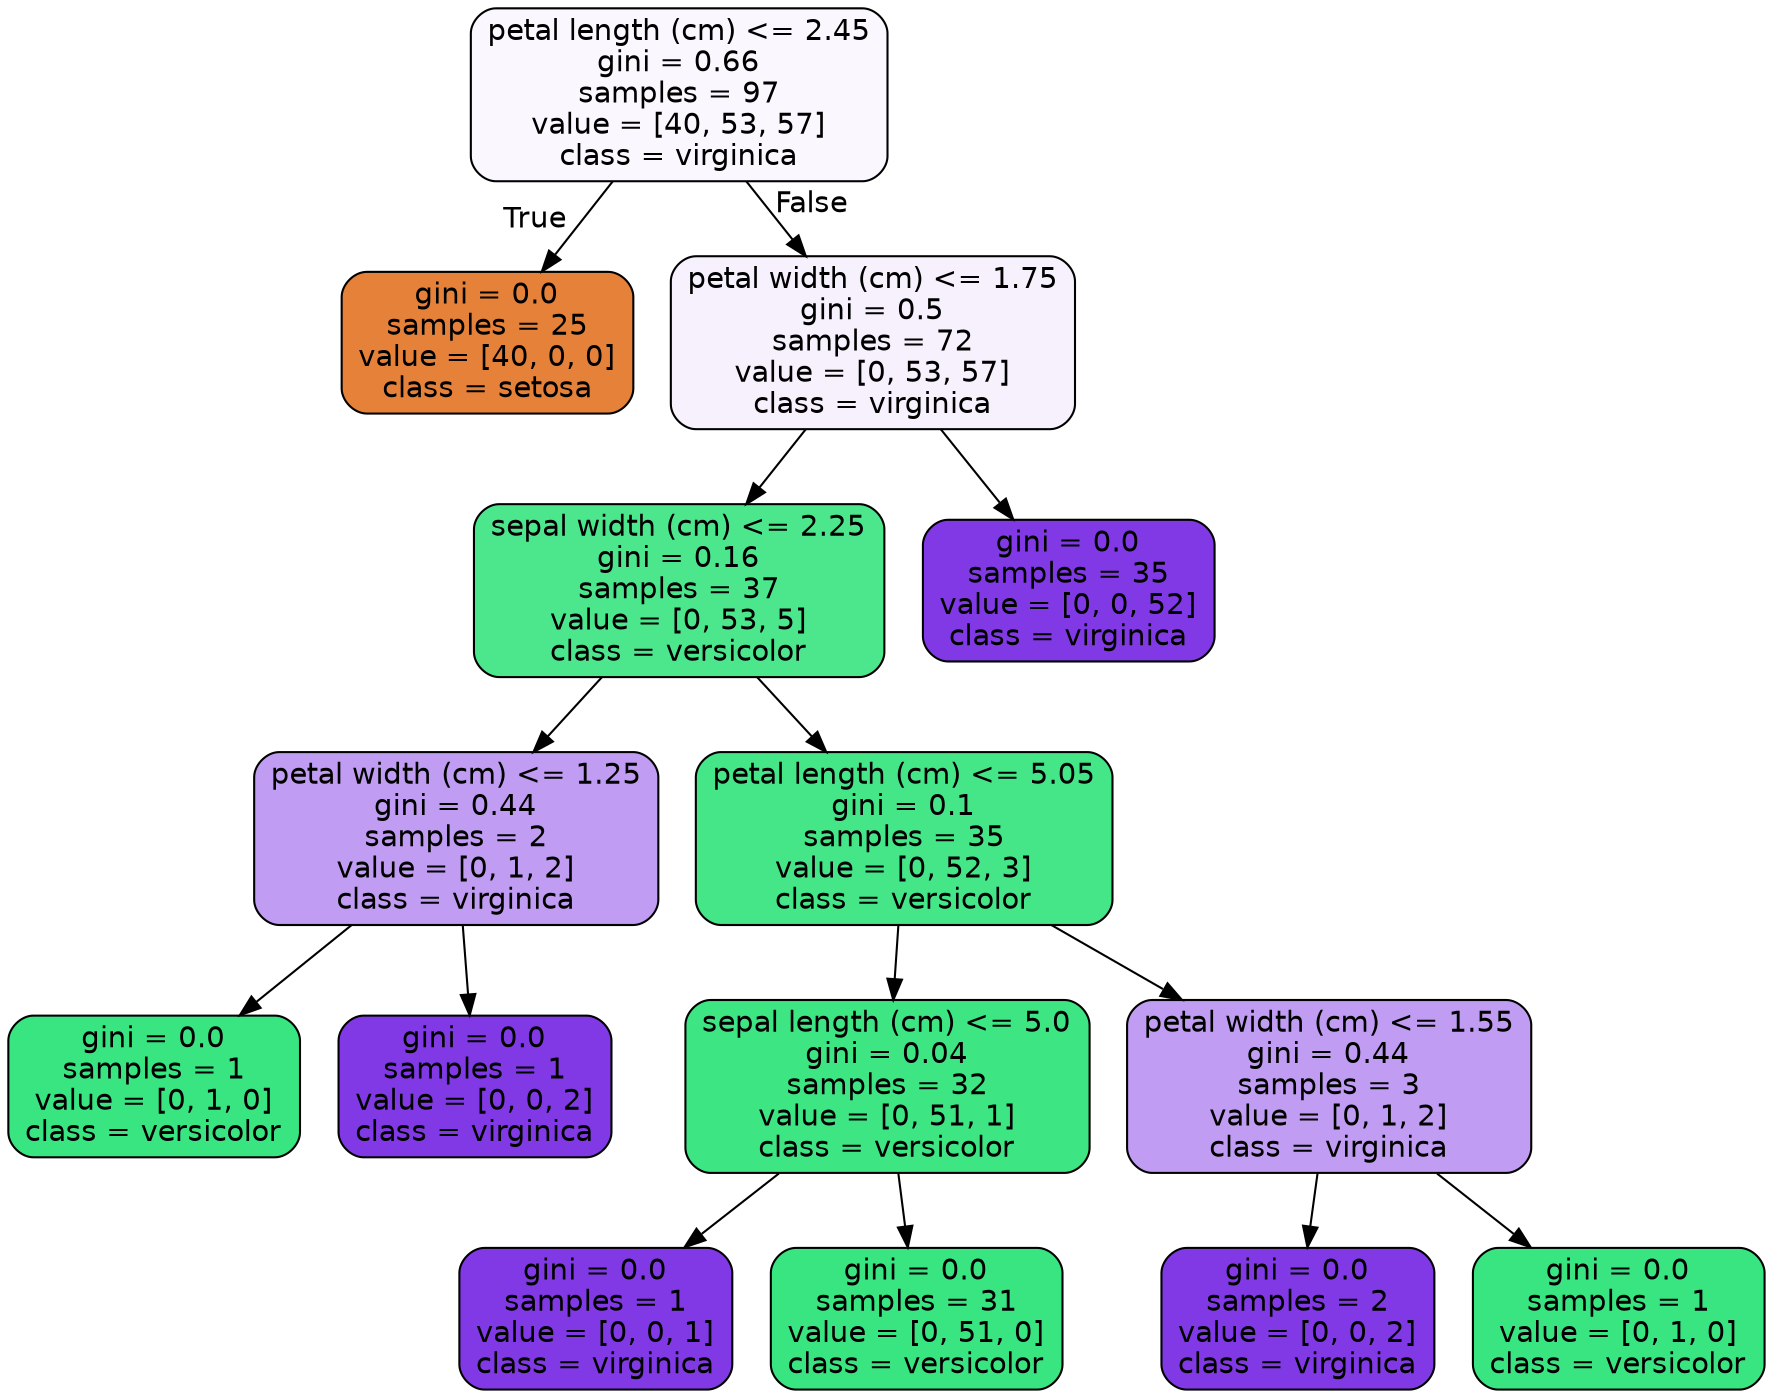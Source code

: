 digraph Tree {
node [shape=box, style="filled, rounded", color="black", fontname=helvetica] ;
edge [fontname=helvetica] ;
0 [label="petal length (cm) <= 2.45\ngini = 0.66\nsamples = 97\nvalue = [40, 53, 57]\nclass = virginica", fillcolor="#faf7fe"] ;
1 [label="gini = 0.0\nsamples = 25\nvalue = [40, 0, 0]\nclass = setosa", fillcolor="#e58139"] ;
0 -> 1 [labeldistance=2.5, labelangle=45, headlabel="True"] ;
2 [label="petal width (cm) <= 1.75\ngini = 0.5\nsamples = 72\nvalue = [0, 53, 57]\nclass = virginica", fillcolor="#f6f1fd"] ;
0 -> 2 [labeldistance=2.5, labelangle=-45, headlabel="False"] ;
3 [label="sepal width (cm) <= 2.25\ngini = 0.16\nsamples = 37\nvalue = [0, 53, 5]\nclass = versicolor", fillcolor="#4ce78d"] ;
2 -> 3 ;
4 [label="petal width (cm) <= 1.25\ngini = 0.44\nsamples = 2\nvalue = [0, 1, 2]\nclass = virginica", fillcolor="#c09cf2"] ;
3 -> 4 ;
5 [label="gini = 0.0\nsamples = 1\nvalue = [0, 1, 0]\nclass = versicolor", fillcolor="#39e581"] ;
4 -> 5 ;
6 [label="gini = 0.0\nsamples = 1\nvalue = [0, 0, 2]\nclass = virginica", fillcolor="#8139e5"] ;
4 -> 6 ;
7 [label="petal length (cm) <= 5.05\ngini = 0.1\nsamples = 35\nvalue = [0, 52, 3]\nclass = versicolor", fillcolor="#44e688"] ;
3 -> 7 ;
8 [label="sepal length (cm) <= 5.0\ngini = 0.04\nsamples = 32\nvalue = [0, 51, 1]\nclass = versicolor", fillcolor="#3de683"] ;
7 -> 8 ;
9 [label="gini = 0.0\nsamples = 1\nvalue = [0, 0, 1]\nclass = virginica", fillcolor="#8139e5"] ;
8 -> 9 ;
10 [label="gini = 0.0\nsamples = 31\nvalue = [0, 51, 0]\nclass = versicolor", fillcolor="#39e581"] ;
8 -> 10 ;
11 [label="petal width (cm) <= 1.55\ngini = 0.44\nsamples = 3\nvalue = [0, 1, 2]\nclass = virginica", fillcolor="#c09cf2"] ;
7 -> 11 ;
12 [label="gini = 0.0\nsamples = 2\nvalue = [0, 0, 2]\nclass = virginica", fillcolor="#8139e5"] ;
11 -> 12 ;
13 [label="gini = 0.0\nsamples = 1\nvalue = [0, 1, 0]\nclass = versicolor", fillcolor="#39e581"] ;
11 -> 13 ;
14 [label="gini = 0.0\nsamples = 35\nvalue = [0, 0, 52]\nclass = virginica", fillcolor="#8139e5"] ;
2 -> 14 ;
}
